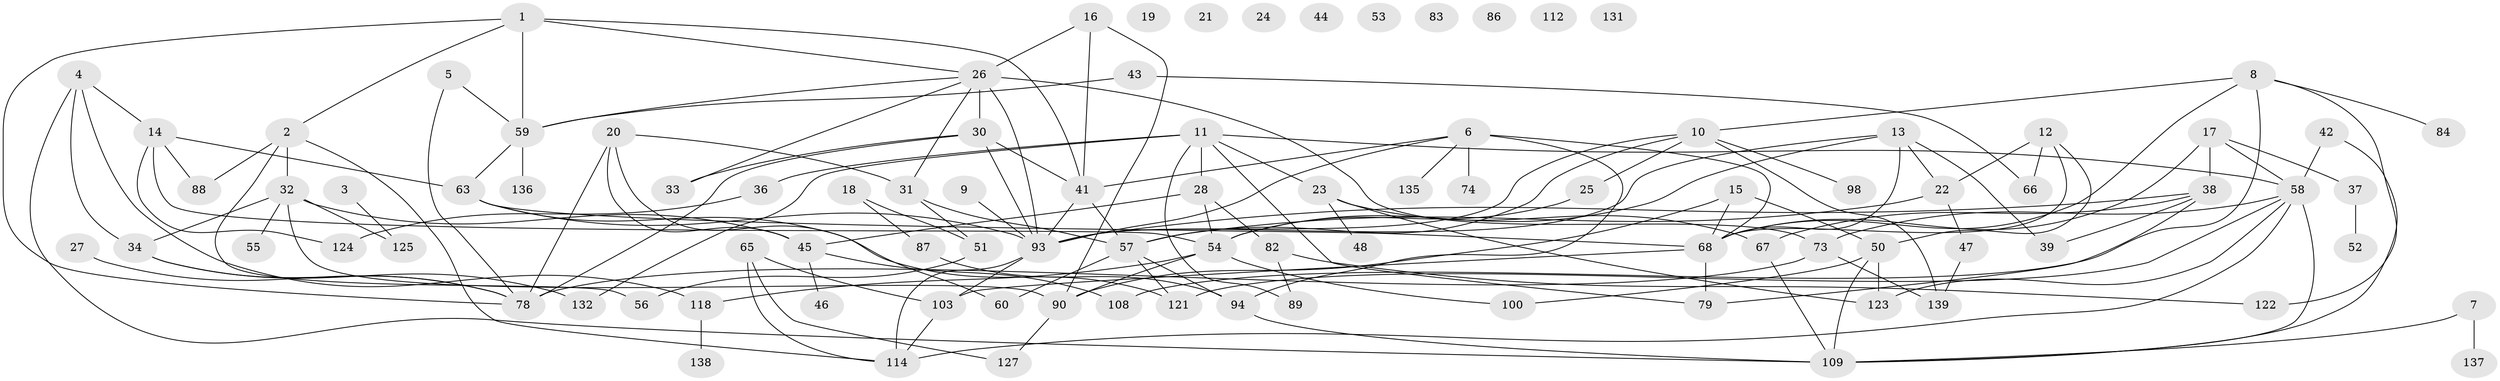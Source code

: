 // Generated by graph-tools (version 1.1) at 2025/23/03/03/25 07:23:29]
// undirected, 96 vertices, 152 edges
graph export_dot {
graph [start="1"]
  node [color=gray90,style=filled];
  1 [super="+72"];
  2 [super="+115"];
  3;
  4;
  5 [super="+96"];
  6 [super="+29"];
  7;
  8 [super="+40"];
  9;
  10 [super="+113"];
  11 [super="+102"];
  12 [super="+101"];
  13 [super="+130"];
  14 [super="+97"];
  15;
  16;
  17 [super="+116"];
  18 [super="+129"];
  19;
  20 [super="+62"];
  21;
  22;
  23 [super="+49"];
  24;
  25 [super="+85"];
  26 [super="+35"];
  27;
  28;
  30 [super="+120"];
  31;
  32 [super="+77"];
  33 [super="+141"];
  34 [super="+75"];
  36;
  37 [super="+95"];
  38 [super="+91"];
  39;
  41 [super="+80"];
  42;
  43;
  44;
  45 [super="+76"];
  46;
  47 [super="+61"];
  48;
  50 [super="+69"];
  51;
  52;
  53;
  54 [super="+133"];
  55;
  56;
  57 [super="+81"];
  58 [super="+64"];
  59 [super="+111"];
  60;
  63 [super="+99"];
  65 [super="+92"];
  66 [super="+70"];
  67 [super="+142"];
  68 [super="+71"];
  73;
  74;
  78 [super="+107"];
  79 [super="+126"];
  82 [super="+104"];
  83;
  84;
  86;
  87 [super="+105"];
  88;
  89;
  90 [super="+110"];
  93 [super="+106"];
  94 [super="+119"];
  98;
  100;
  103;
  108;
  109 [super="+117"];
  112;
  114 [super="+128"];
  118;
  121 [super="+140"];
  122 [super="+134"];
  123;
  124;
  125;
  127;
  131;
  132;
  135;
  136;
  137;
  138;
  139;
  1 -- 2;
  1 -- 41;
  1 -- 26;
  1 -- 59;
  1 -- 78;
  2 -- 88;
  2 -- 32;
  2 -- 114;
  2 -- 56;
  3 -- 125;
  4 -- 118;
  4 -- 109;
  4 -- 14;
  4 -- 34;
  5 -- 78;
  5 -- 59;
  6 -- 94 [weight=2];
  6 -- 135;
  6 -- 41;
  6 -- 93;
  6 -- 74;
  6 -- 68;
  7 -- 137;
  7 -- 109;
  8 -- 84;
  8 -- 122;
  8 -- 108;
  8 -- 68;
  8 -- 10;
  9 -- 93;
  10 -- 57;
  10 -- 98;
  10 -- 25;
  10 -- 139;
  10 -- 93;
  11 -- 23;
  11 -- 36;
  11 -- 132;
  11 -- 89;
  11 -- 28;
  11 -- 58;
  11 -- 79;
  12 -- 22;
  12 -- 68;
  12 -- 50;
  12 -- 66;
  13 -- 22;
  13 -- 39;
  13 -- 68;
  13 -- 93;
  13 -- 54;
  14 -- 88;
  14 -- 54;
  14 -- 124;
  14 -- 63;
  15 -- 50;
  15 -- 68;
  15 -- 90;
  16 -- 41;
  16 -- 90;
  16 -- 26;
  17 -- 58;
  17 -- 68;
  17 -- 37;
  17 -- 38;
  18 -- 51;
  18 -- 87;
  20 -- 31;
  20 -- 45;
  20 -- 78;
  20 -- 60;
  22 -- 47;
  22 -- 57;
  23 -- 48;
  23 -- 123;
  23 -- 67;
  25 -- 54;
  26 -- 73;
  26 -- 93 [weight=2];
  26 -- 30;
  26 -- 31;
  26 -- 59;
  26 -- 33;
  27 -- 78;
  28 -- 54;
  28 -- 45;
  28 -- 82;
  30 -- 93;
  30 -- 41;
  30 -- 33;
  30 -- 78;
  31 -- 51;
  31 -- 57;
  32 -- 45;
  32 -- 125;
  32 -- 90;
  32 -- 55;
  32 -- 34;
  34 -- 132;
  34 -- 78;
  36 -- 124;
  37 -- 52;
  38 -- 39;
  38 -- 67;
  38 -- 79;
  38 -- 93;
  41 -- 93;
  41 -- 57;
  42 -- 109;
  42 -- 58;
  43 -- 59;
  43 -- 66;
  45 -- 46;
  45 -- 108;
  47 -- 139;
  50 -- 100;
  50 -- 123;
  50 -- 109;
  51 -- 56;
  54 -- 118;
  54 -- 100;
  54 -- 90;
  57 -- 60;
  57 -- 94;
  57 -- 121;
  58 -- 114;
  58 -- 121;
  58 -- 123;
  58 -- 73;
  58 -- 109;
  59 -- 136;
  59 -- 63;
  63 -- 68;
  63 -- 93;
  63 -- 121;
  65 -- 127;
  65 -- 103;
  65 -- 114;
  67 -- 109;
  68 -- 103;
  68 -- 79;
  73 -- 139;
  73 -- 78;
  82 -- 89;
  82 -- 122;
  87 -- 94;
  90 -- 127;
  93 -- 114;
  93 -- 103;
  94 -- 109;
  103 -- 114;
  118 -- 138;
}
